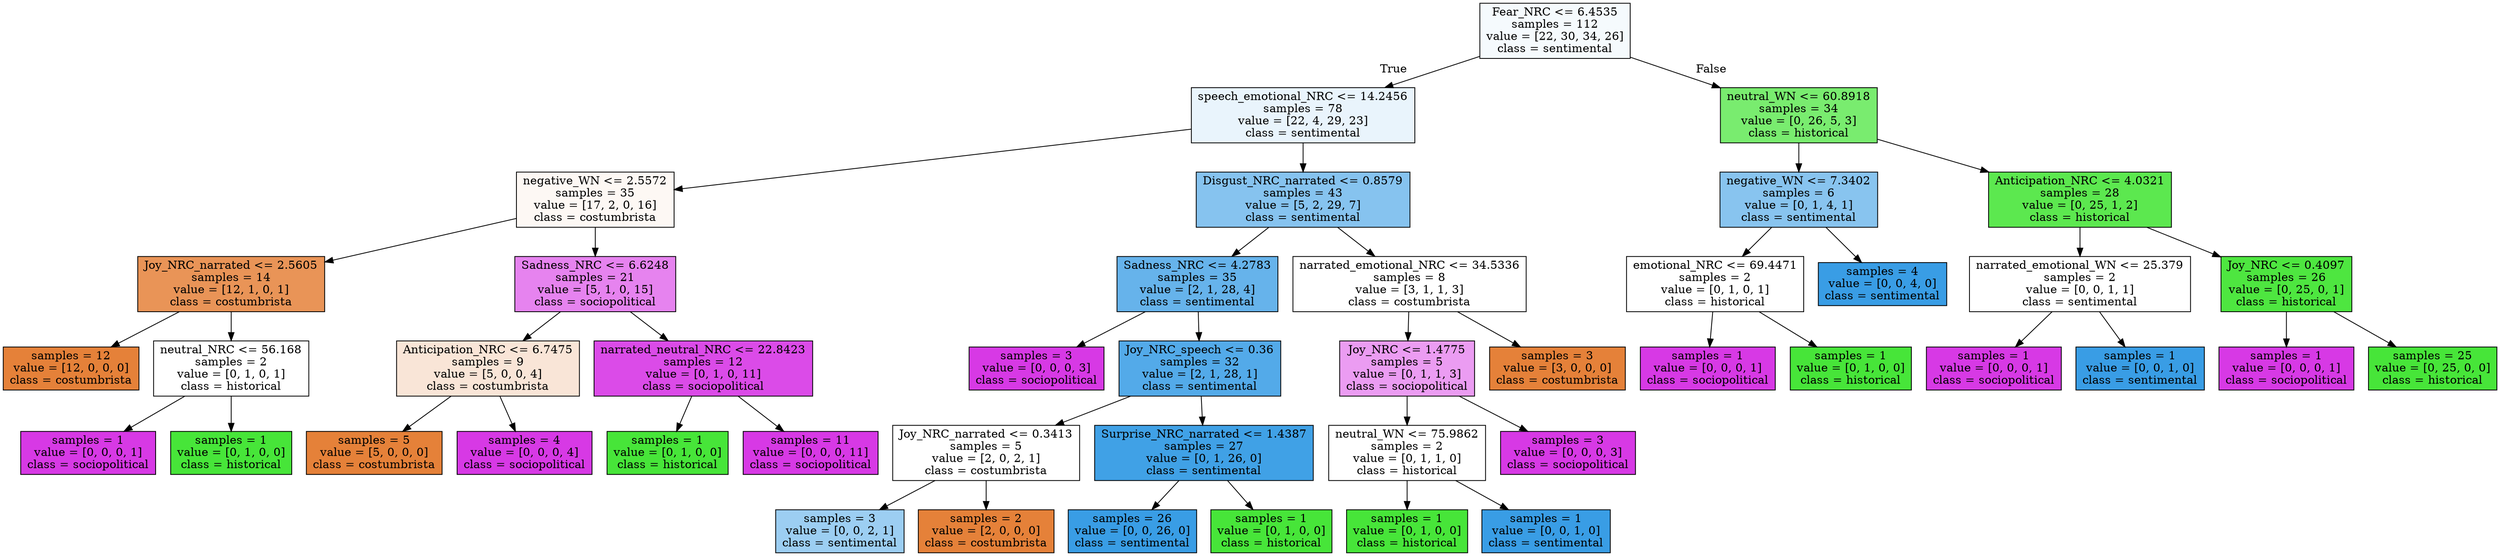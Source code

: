 digraph Tree {
node [shape=box, style="filled", color="black"] ;
0 [label="Fear_NRC <= 6.4535\nsamples = 112\nvalue = [22, 30, 34, 26]\nclass = sentimental", fillcolor="#399de50c"] ;
1 [label="speech_emotional_NRC <= 14.2456\nsamples = 78\nvalue = [22, 4, 29, 23]\nclass = sentimental", fillcolor="#399de51c"] ;
0 -> 1 [labeldistance=2.5, labelangle=45, headlabel="True"] ;
2 [label="negative_WN <= 2.5572\nsamples = 35\nvalue = [17, 2, 0, 16]\nclass = costumbrista", fillcolor="#e581390d"] ;
1 -> 2 ;
3 [label="Joy_NRC_narrated <= 2.5605\nsamples = 14\nvalue = [12, 1, 0, 1]\nclass = costumbrista", fillcolor="#e58139d8"] ;
2 -> 3 ;
4 [label="samples = 12\nvalue = [12, 0, 0, 0]\nclass = costumbrista", fillcolor="#e58139ff"] ;
3 -> 4 ;
5 [label="neutral_NRC <= 56.168\nsamples = 2\nvalue = [0, 1, 0, 1]\nclass = historical", fillcolor="#47e53900"] ;
3 -> 5 ;
6 [label="samples = 1\nvalue = [0, 0, 0, 1]\nclass = sociopolitical", fillcolor="#d739e5ff"] ;
5 -> 6 ;
7 [label="samples = 1\nvalue = [0, 1, 0, 0]\nclass = historical", fillcolor="#47e539ff"] ;
5 -> 7 ;
8 [label="Sadness_NRC <= 6.6248\nsamples = 21\nvalue = [5, 1, 0, 15]\nclass = sociopolitical", fillcolor="#d739e59f"] ;
2 -> 8 ;
9 [label="Anticipation_NRC <= 6.7475\nsamples = 9\nvalue = [5, 0, 0, 4]\nclass = costumbrista", fillcolor="#e5813933"] ;
8 -> 9 ;
10 [label="samples = 5\nvalue = [5, 0, 0, 0]\nclass = costumbrista", fillcolor="#e58139ff"] ;
9 -> 10 ;
11 [label="samples = 4\nvalue = [0, 0, 0, 4]\nclass = sociopolitical", fillcolor="#d739e5ff"] ;
9 -> 11 ;
12 [label="narrated_neutral_NRC <= 22.8423\nsamples = 12\nvalue = [0, 1, 0, 11]\nclass = sociopolitical", fillcolor="#d739e5e8"] ;
8 -> 12 ;
13 [label="samples = 1\nvalue = [0, 1, 0, 0]\nclass = historical", fillcolor="#47e539ff"] ;
12 -> 13 ;
14 [label="samples = 11\nvalue = [0, 0, 0, 11]\nclass = sociopolitical", fillcolor="#d739e5ff"] ;
12 -> 14 ;
15 [label="Disgust_NRC_narrated <= 0.8579\nsamples = 43\nvalue = [5, 2, 29, 7]\nclass = sentimental", fillcolor="#399de59c"] ;
1 -> 15 ;
16 [label="Sadness_NRC <= 4.2783\nsamples = 35\nvalue = [2, 1, 28, 4]\nclass = sentimental", fillcolor="#399de5c5"] ;
15 -> 16 ;
17 [label="samples = 3\nvalue = [0, 0, 0, 3]\nclass = sociopolitical", fillcolor="#d739e5ff"] ;
16 -> 17 ;
18 [label="Joy_NRC_speech <= 0.36\nsamples = 32\nvalue = [2, 1, 28, 1]\nclass = sentimental", fillcolor="#399de5dd"] ;
16 -> 18 ;
19 [label="Joy_NRC_narrated <= 0.3413\nsamples = 5\nvalue = [2, 0, 2, 1]\nclass = costumbrista", fillcolor="#e5813900"] ;
18 -> 19 ;
20 [label="samples = 3\nvalue = [0, 0, 2, 1]\nclass = sentimental", fillcolor="#399de57f"] ;
19 -> 20 ;
21 [label="samples = 2\nvalue = [2, 0, 0, 0]\nclass = costumbrista", fillcolor="#e58139ff"] ;
19 -> 21 ;
22 [label="Surprise_NRC_narrated <= 1.4387\nsamples = 27\nvalue = [0, 1, 26, 0]\nclass = sentimental", fillcolor="#399de5f5"] ;
18 -> 22 ;
23 [label="samples = 26\nvalue = [0, 0, 26, 0]\nclass = sentimental", fillcolor="#399de5ff"] ;
22 -> 23 ;
24 [label="samples = 1\nvalue = [0, 1, 0, 0]\nclass = historical", fillcolor="#47e539ff"] ;
22 -> 24 ;
25 [label="narrated_emotional_NRC <= 34.5336\nsamples = 8\nvalue = [3, 1, 1, 3]\nclass = costumbrista", fillcolor="#e5813900"] ;
15 -> 25 ;
26 [label="Joy_NRC <= 1.4775\nsamples = 5\nvalue = [0, 1, 1, 3]\nclass = sociopolitical", fillcolor="#d739e57f"] ;
25 -> 26 ;
27 [label="neutral_WN <= 75.9862\nsamples = 2\nvalue = [0, 1, 1, 0]\nclass = historical", fillcolor="#47e53900"] ;
26 -> 27 ;
28 [label="samples = 1\nvalue = [0, 1, 0, 0]\nclass = historical", fillcolor="#47e539ff"] ;
27 -> 28 ;
29 [label="samples = 1\nvalue = [0, 0, 1, 0]\nclass = sentimental", fillcolor="#399de5ff"] ;
27 -> 29 ;
30 [label="samples = 3\nvalue = [0, 0, 0, 3]\nclass = sociopolitical", fillcolor="#d739e5ff"] ;
26 -> 30 ;
31 [label="samples = 3\nvalue = [3, 0, 0, 0]\nclass = costumbrista", fillcolor="#e58139ff"] ;
25 -> 31 ;
32 [label="neutral_WN <= 60.8918\nsamples = 34\nvalue = [0, 26, 5, 3]\nclass = historical", fillcolor="#47e539b9"] ;
0 -> 32 [labeldistance=2.5, labelangle=-45, headlabel="False"] ;
33 [label="negative_WN <= 7.3402\nsamples = 6\nvalue = [0, 1, 4, 1]\nclass = sentimental", fillcolor="#399de599"] ;
32 -> 33 ;
34 [label="emotional_NRC <= 69.4471\nsamples = 2\nvalue = [0, 1, 0, 1]\nclass = historical", fillcolor="#47e53900"] ;
33 -> 34 ;
35 [label="samples = 1\nvalue = [0, 0, 0, 1]\nclass = sociopolitical", fillcolor="#d739e5ff"] ;
34 -> 35 ;
36 [label="samples = 1\nvalue = [0, 1, 0, 0]\nclass = historical", fillcolor="#47e539ff"] ;
34 -> 36 ;
37 [label="samples = 4\nvalue = [0, 0, 4, 0]\nclass = sentimental", fillcolor="#399de5ff"] ;
33 -> 37 ;
38 [label="Anticipation_NRC <= 4.0321\nsamples = 28\nvalue = [0, 25, 1, 2]\nclass = historical", fillcolor="#47e539e2"] ;
32 -> 38 ;
39 [label="narrated_emotional_WN <= 25.379\nsamples = 2\nvalue = [0, 0, 1, 1]\nclass = sentimental", fillcolor="#399de500"] ;
38 -> 39 ;
40 [label="samples = 1\nvalue = [0, 0, 0, 1]\nclass = sociopolitical", fillcolor="#d739e5ff"] ;
39 -> 40 ;
41 [label="samples = 1\nvalue = [0, 0, 1, 0]\nclass = sentimental", fillcolor="#399de5ff"] ;
39 -> 41 ;
42 [label="Joy_NRC <= 0.4097\nsamples = 26\nvalue = [0, 25, 0, 1]\nclass = historical", fillcolor="#47e539f5"] ;
38 -> 42 ;
43 [label="samples = 1\nvalue = [0, 0, 0, 1]\nclass = sociopolitical", fillcolor="#d739e5ff"] ;
42 -> 43 ;
44 [label="samples = 25\nvalue = [0, 25, 0, 0]\nclass = historical", fillcolor="#47e539ff"] ;
42 -> 44 ;
}